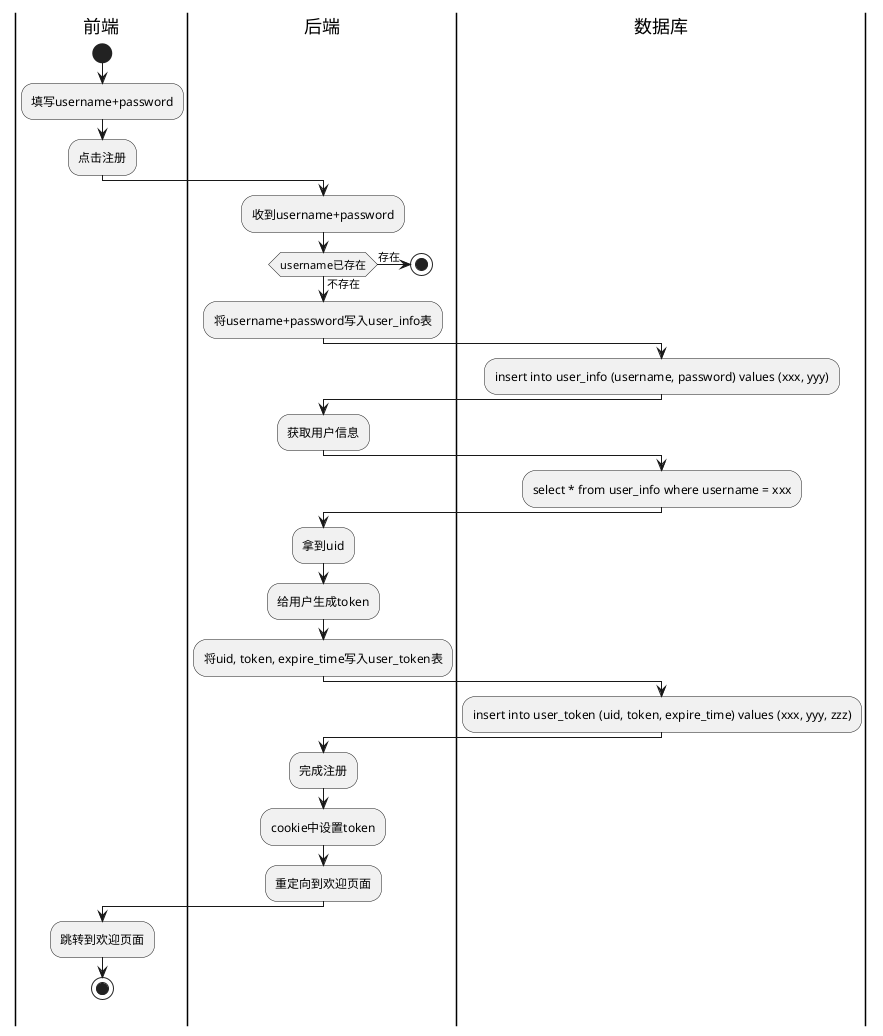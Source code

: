 @startuml
'https://plantuml.com/sequence-diagram
|前端|
start
:填写username+password;
:点击注册;
|后端|
:收到username+password;
if (username已存在) then (存在)
    stop
else (不存在)
:将username+password写入user_info表;
|数据库|
:insert into user_info (username, password) values (xxx, yyy);
|后端|
:获取用户信息;
|数据库|
:select * from user_info where username = xxx;
|后端|
:拿到uid;
:给用户生成token;
:将uid, token, expire_time写入user_token表;
|数据库|
:insert into user_token (uid, token, expire_time) values (xxx, yyy, zzz);
|后端|
:完成注册;
:cookie中设置token;
:重定向到欢迎页面;
|前端|
:跳转到欢迎页面;
stop
@enduml